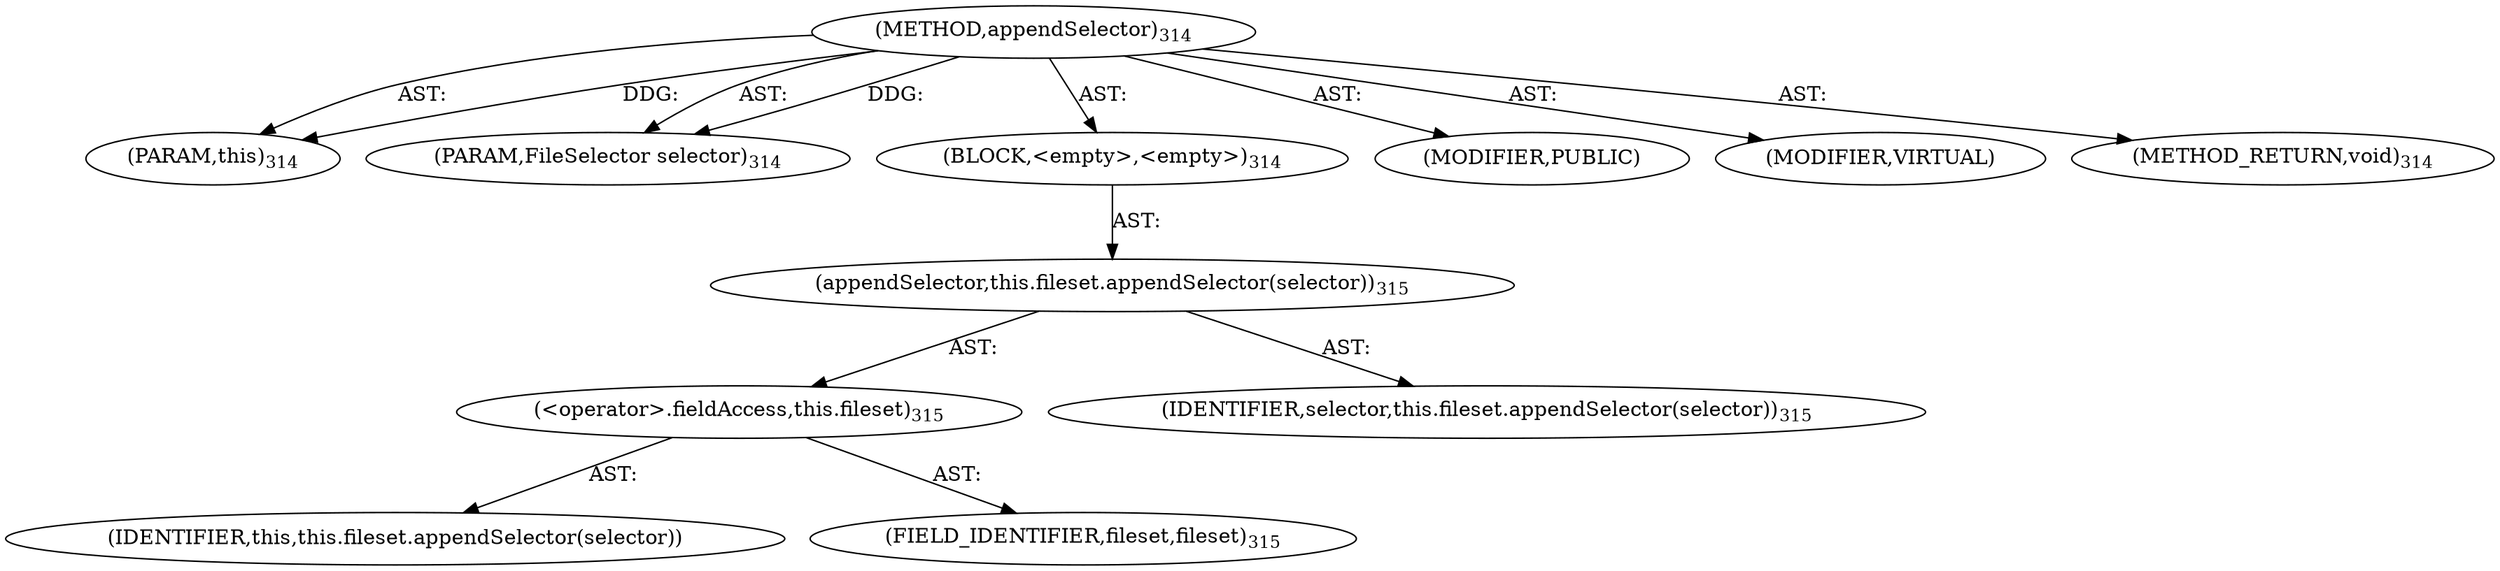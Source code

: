 digraph "appendSelector" {  
"111669149716" [label = <(METHOD,appendSelector)<SUB>314</SUB>> ]
"115964117024" [label = <(PARAM,this)<SUB>314</SUB>> ]
"115964117025" [label = <(PARAM,FileSelector selector)<SUB>314</SUB>> ]
"25769803802" [label = <(BLOCK,&lt;empty&gt;,&lt;empty&gt;)<SUB>314</SUB>> ]
"30064771151" [label = <(appendSelector,this.fileset.appendSelector(selector))<SUB>315</SUB>> ]
"30064771152" [label = <(&lt;operator&gt;.fieldAccess,this.fileset)<SUB>315</SUB>> ]
"68719476793" [label = <(IDENTIFIER,this,this.fileset.appendSelector(selector))> ]
"55834574869" [label = <(FIELD_IDENTIFIER,fileset,fileset)<SUB>315</SUB>> ]
"68719476794" [label = <(IDENTIFIER,selector,this.fileset.appendSelector(selector))<SUB>315</SUB>> ]
"133143986217" [label = <(MODIFIER,PUBLIC)> ]
"133143986218" [label = <(MODIFIER,VIRTUAL)> ]
"128849018900" [label = <(METHOD_RETURN,void)<SUB>314</SUB>> ]
  "111669149716" -> "115964117024"  [ label = "AST: "] 
  "111669149716" -> "115964117025"  [ label = "AST: "] 
  "111669149716" -> "25769803802"  [ label = "AST: "] 
  "111669149716" -> "133143986217"  [ label = "AST: "] 
  "111669149716" -> "133143986218"  [ label = "AST: "] 
  "111669149716" -> "128849018900"  [ label = "AST: "] 
  "25769803802" -> "30064771151"  [ label = "AST: "] 
  "30064771151" -> "30064771152"  [ label = "AST: "] 
  "30064771151" -> "68719476794"  [ label = "AST: "] 
  "30064771152" -> "68719476793"  [ label = "AST: "] 
  "30064771152" -> "55834574869"  [ label = "AST: "] 
  "111669149716" -> "115964117024"  [ label = "DDG: "] 
  "111669149716" -> "115964117025"  [ label = "DDG: "] 
}
